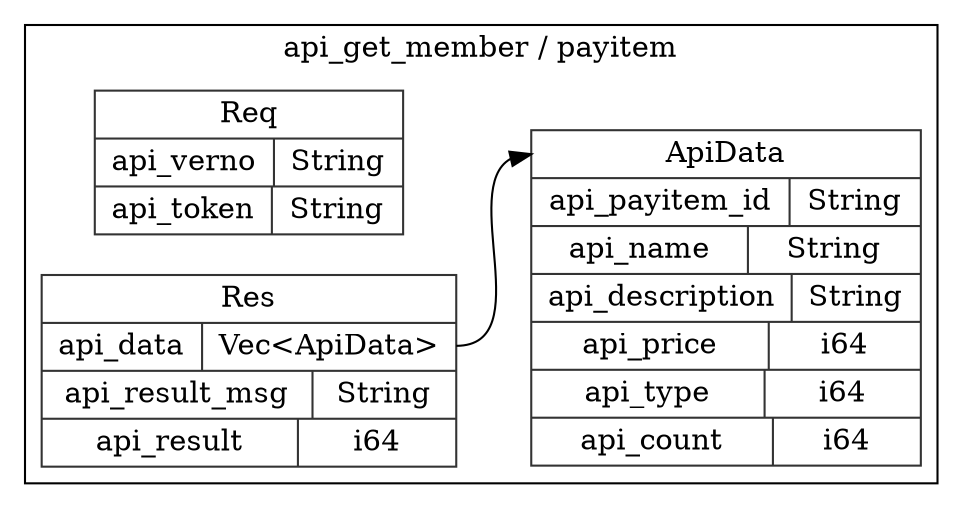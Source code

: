 digraph {
  rankdir=LR;
  subgraph cluster_0 {
    label="api_get_member / payitem";
    node [style="filled", color=white, style="solid", color=gray20];
    api_get_member__payitem__Req [label="<Req> Req  | { api_verno | <api_verno> String } | { api_token | <api_token> String }", shape=record];
    api_get_member__payitem__Res [label="<Res> Res  | { api_data | <api_data> Vec\<ApiData\> } | { api_result_msg | <api_result_msg> String } | { api_result | <api_result> i64 }", shape=record];
    api_get_member__payitem__ApiData;
    api_get_member__payitem__Res:api_data:e -> api_get_member__payitem__ApiData:ApiData:w;
    api_get_member__payitem__ApiData [label="<ApiData> ApiData  | { api_payitem_id | <api_payitem_id> String } | { api_name | <api_name> String } | { api_description | <api_description> String } | { api_price | <api_price> i64 } | { api_type | <api_type> i64 } | { api_count | <api_count> i64 }", shape=record];
  }
}
